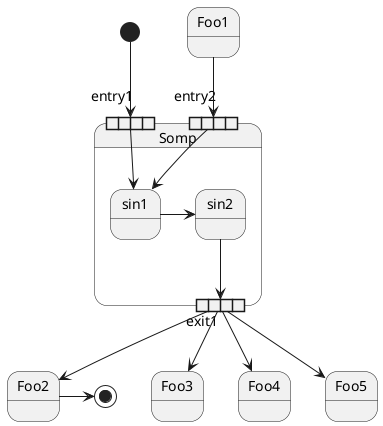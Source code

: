 @startuml

' left to right direction

state Somp {
    state entry1 <<expansionInput>>
    state entry2 <<expansionInput>>
    state sin1
    state sin2
    state exit1 <<expansionOutput>>
    entry1 --> sin1
    entry2 --> sin1
    sin1 -> sin2
    sin2 --> exit1
}

[*] --> entry1
Foo1 --> entry2
exit1 --> Foo2
exit1 --> Foo3
exit1 --> Foo4
exit1 --> Foo5
Foo2 -> [*]

@enduml